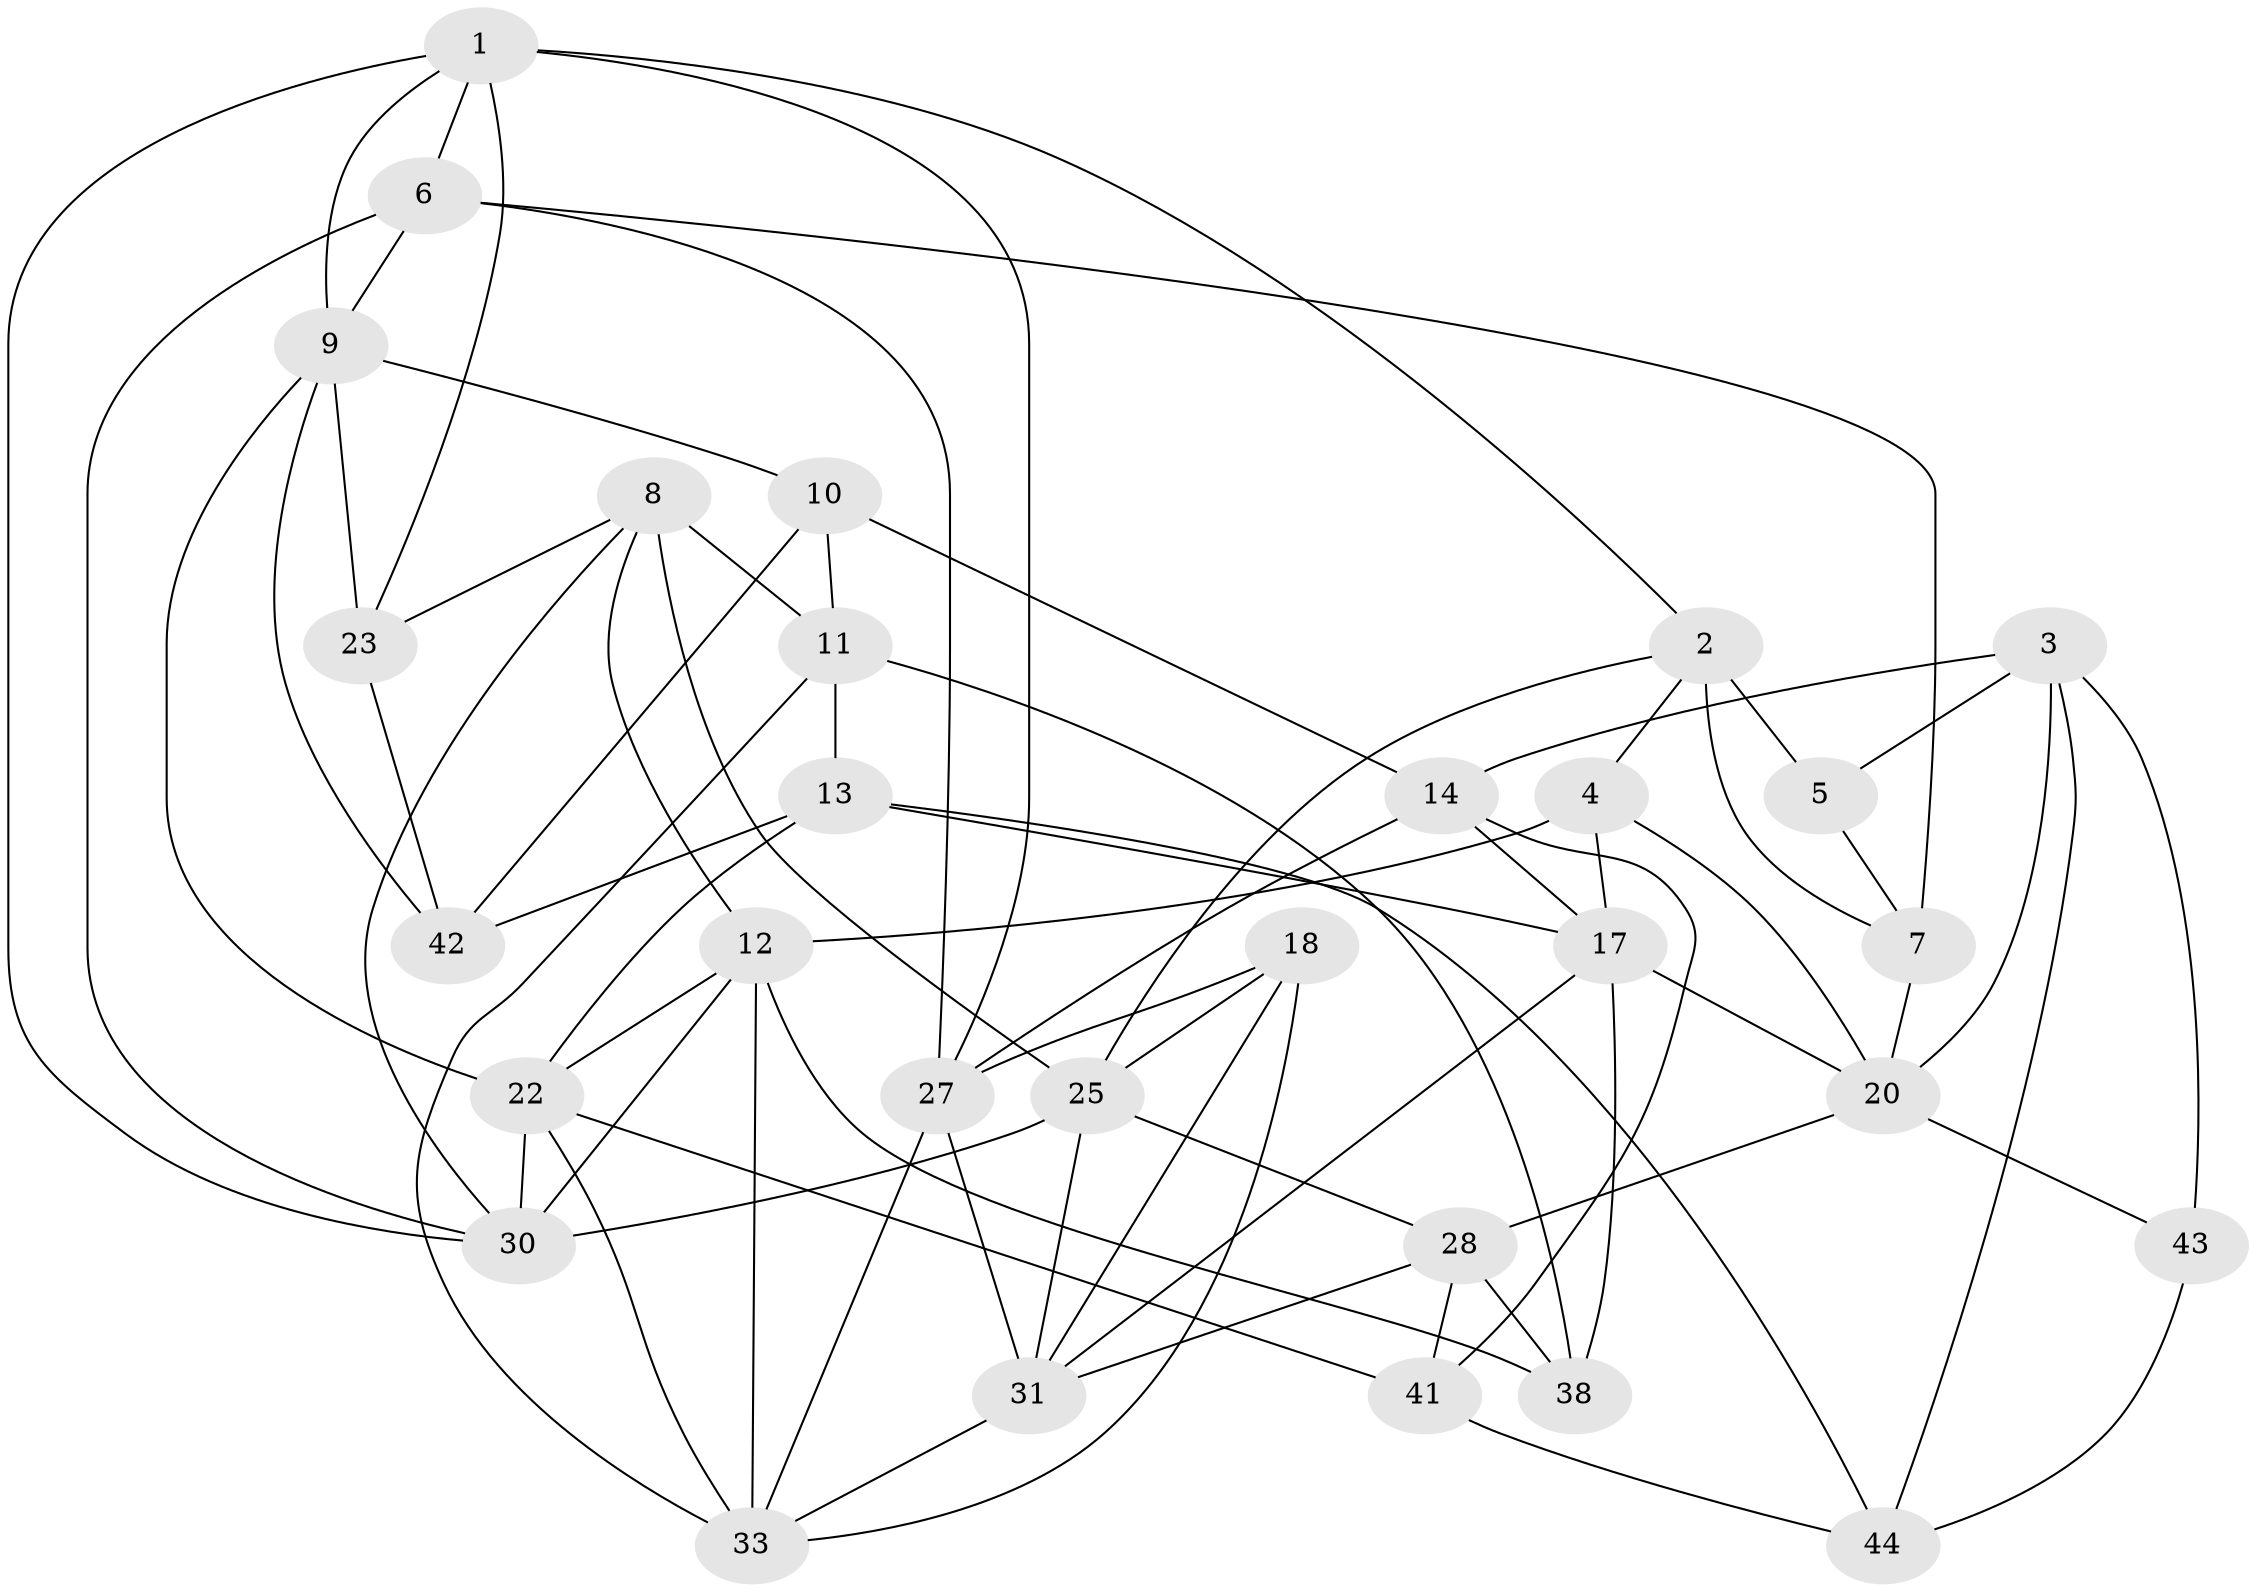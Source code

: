 // Generated by graph-tools (version 1.1) at 2025/24/03/03/25 07:24:22]
// undirected, 30 vertices, 74 edges
graph export_dot {
graph [start="1"]
  node [color=gray90,style=filled];
  1 [super="+29"];
  2 [super="+45"];
  3 [super="+16"];
  4;
  5;
  6 [super="+21"];
  7 [super="+36"];
  8 [super="+40"];
  9 [super="+35"];
  10;
  11 [super="+19"];
  12 [super="+24"];
  13 [super="+47"];
  14 [super="+15"];
  17 [super="+50"];
  18;
  20 [super="+46"];
  22 [super="+26"];
  23;
  25 [super="+32"];
  27 [super="+39"];
  28 [super="+48"];
  30 [super="+37"];
  31 [super="+51"];
  33 [super="+34"];
  38;
  41 [super="+52"];
  42;
  43;
  44 [super="+49"];
  1 -- 30;
  1 -- 23;
  1 -- 9;
  1 -- 2;
  1 -- 27;
  1 -- 6;
  2 -- 5;
  2 -- 25;
  2 -- 4;
  2 -- 7 [weight=2];
  3 -- 20;
  3 -- 5 [weight=2];
  3 -- 43;
  3 -- 44;
  3 -- 14;
  4 -- 12;
  4 -- 17;
  4 -- 20;
  5 -- 7;
  6 -- 27;
  6 -- 9;
  6 -- 7 [weight=2];
  6 -- 30;
  7 -- 20;
  8 -- 30;
  8 -- 23;
  8 -- 12;
  8 -- 25;
  8 -- 11 [weight=2];
  9 -- 23;
  9 -- 22;
  9 -- 10;
  9 -- 42;
  10 -- 42;
  10 -- 11;
  10 -- 14;
  11 -- 38;
  11 -- 13;
  11 -- 33;
  12 -- 38;
  12 -- 30;
  12 -- 33;
  12 -- 22;
  13 -- 17;
  13 -- 44 [weight=2];
  13 -- 22;
  13 -- 42;
  14 -- 27;
  14 -- 41 [weight=2];
  14 -- 17;
  17 -- 20;
  17 -- 38;
  17 -- 31;
  18 -- 27;
  18 -- 31;
  18 -- 33;
  18 -- 25;
  20 -- 43;
  20 -- 28;
  22 -- 30;
  22 -- 41;
  22 -- 33;
  23 -- 42;
  25 -- 31;
  25 -- 30;
  25 -- 28;
  27 -- 31;
  27 -- 33;
  28 -- 41 [weight=2];
  28 -- 31;
  28 -- 38;
  31 -- 33;
  41 -- 44;
  43 -- 44 [weight=2];
}
